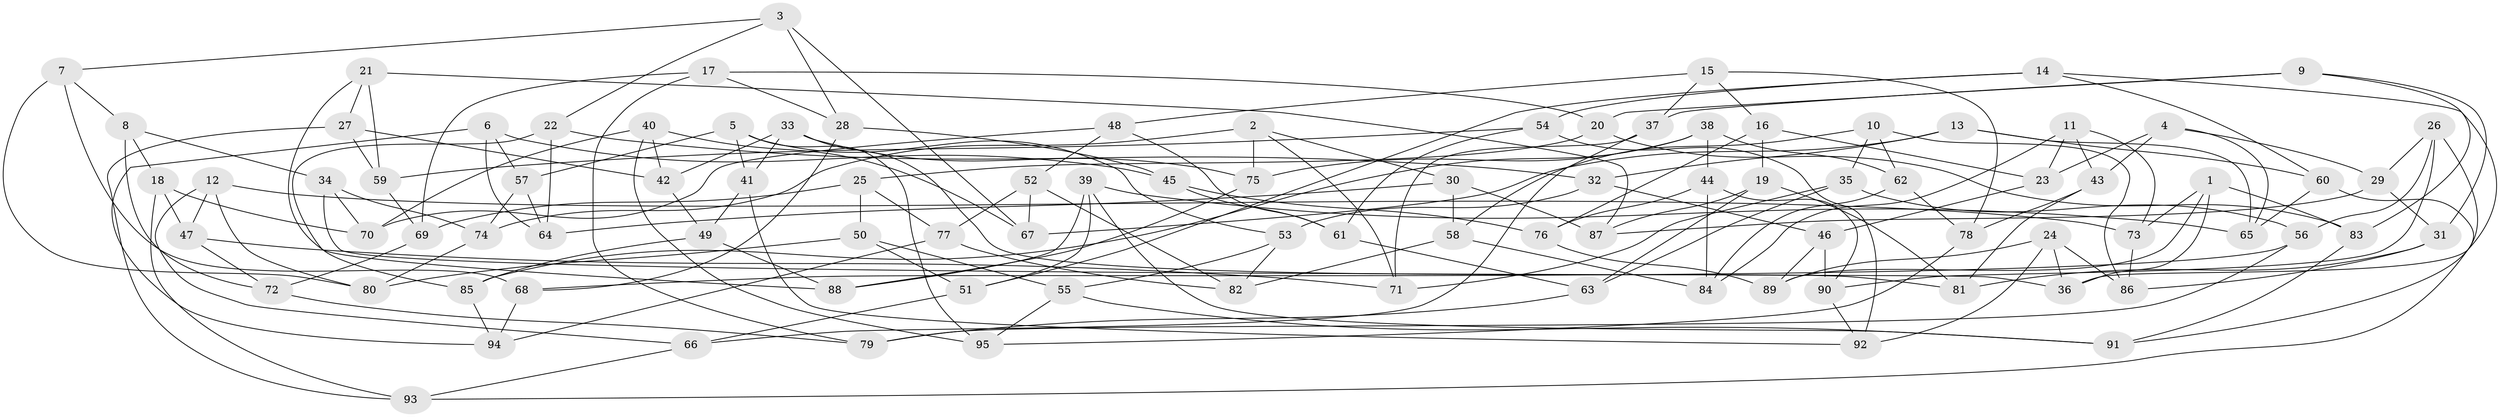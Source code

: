 // Generated by graph-tools (version 1.1) at 2025/16/03/09/25 04:16:12]
// undirected, 95 vertices, 190 edges
graph export_dot {
graph [start="1"]
  node [color=gray90,style=filled];
  1;
  2;
  3;
  4;
  5;
  6;
  7;
  8;
  9;
  10;
  11;
  12;
  13;
  14;
  15;
  16;
  17;
  18;
  19;
  20;
  21;
  22;
  23;
  24;
  25;
  26;
  27;
  28;
  29;
  30;
  31;
  32;
  33;
  34;
  35;
  36;
  37;
  38;
  39;
  40;
  41;
  42;
  43;
  44;
  45;
  46;
  47;
  48;
  49;
  50;
  51;
  52;
  53;
  54;
  55;
  56;
  57;
  58;
  59;
  60;
  61;
  62;
  63;
  64;
  65;
  66;
  67;
  68;
  69;
  70;
  71;
  72;
  73;
  74;
  75;
  76;
  77;
  78;
  79;
  80;
  81;
  82;
  83;
  84;
  85;
  86;
  87;
  88;
  89;
  90;
  91;
  92;
  93;
  94;
  95;
  1 -- 73;
  1 -- 36;
  1 -- 89;
  1 -- 83;
  2 -- 75;
  2 -- 30;
  2 -- 71;
  2 -- 74;
  3 -- 22;
  3 -- 7;
  3 -- 28;
  3 -- 67;
  4 -- 29;
  4 -- 65;
  4 -- 43;
  4 -- 23;
  5 -- 95;
  5 -- 53;
  5 -- 57;
  5 -- 41;
  6 -- 94;
  6 -- 57;
  6 -- 64;
  6 -- 45;
  7 -- 68;
  7 -- 80;
  7 -- 8;
  8 -- 72;
  8 -- 34;
  8 -- 18;
  9 -- 37;
  9 -- 31;
  9 -- 20;
  9 -- 83;
  10 -- 35;
  10 -- 58;
  10 -- 62;
  10 -- 86;
  11 -- 84;
  11 -- 23;
  11 -- 43;
  11 -- 73;
  12 -- 66;
  12 -- 47;
  12 -- 73;
  12 -- 80;
  13 -- 65;
  13 -- 32;
  13 -- 60;
  13 -- 67;
  14 -- 36;
  14 -- 60;
  14 -- 51;
  14 -- 54;
  15 -- 48;
  15 -- 37;
  15 -- 16;
  15 -- 78;
  16 -- 76;
  16 -- 19;
  16 -- 23;
  17 -- 69;
  17 -- 79;
  17 -- 20;
  17 -- 28;
  18 -- 70;
  18 -- 93;
  18 -- 47;
  19 -- 63;
  19 -- 87;
  19 -- 81;
  20 -- 25;
  20 -- 83;
  21 -- 88;
  21 -- 27;
  21 -- 87;
  21 -- 59;
  22 -- 32;
  22 -- 64;
  22 -- 85;
  23 -- 46;
  24 -- 36;
  24 -- 92;
  24 -- 89;
  24 -- 86;
  25 -- 77;
  25 -- 69;
  25 -- 50;
  26 -- 91;
  26 -- 29;
  26 -- 56;
  26 -- 90;
  27 -- 93;
  27 -- 42;
  27 -- 59;
  28 -- 68;
  28 -- 45;
  29 -- 87;
  29 -- 31;
  30 -- 58;
  30 -- 64;
  30 -- 87;
  31 -- 86;
  31 -- 81;
  32 -- 53;
  32 -- 46;
  33 -- 42;
  33 -- 81;
  33 -- 41;
  33 -- 75;
  34 -- 36;
  34 -- 70;
  34 -- 74;
  35 -- 71;
  35 -- 63;
  35 -- 56;
  37 -- 71;
  37 -- 66;
  38 -- 75;
  38 -- 85;
  38 -- 44;
  38 -- 62;
  39 -- 88;
  39 -- 91;
  39 -- 65;
  39 -- 51;
  40 -- 67;
  40 -- 70;
  40 -- 95;
  40 -- 42;
  41 -- 49;
  41 -- 92;
  42 -- 49;
  43 -- 78;
  43 -- 81;
  44 -- 76;
  44 -- 84;
  44 -- 90;
  45 -- 61;
  45 -- 76;
  46 -- 90;
  46 -- 89;
  47 -- 72;
  47 -- 71;
  48 -- 70;
  48 -- 52;
  48 -- 61;
  49 -- 88;
  49 -- 85;
  50 -- 55;
  50 -- 51;
  50 -- 80;
  51 -- 66;
  52 -- 82;
  52 -- 67;
  52 -- 77;
  53 -- 55;
  53 -- 82;
  54 -- 59;
  54 -- 61;
  54 -- 92;
  55 -- 91;
  55 -- 95;
  56 -- 79;
  56 -- 68;
  57 -- 74;
  57 -- 64;
  58 -- 84;
  58 -- 82;
  59 -- 69;
  60 -- 65;
  60 -- 93;
  61 -- 63;
  62 -- 84;
  62 -- 78;
  63 -- 79;
  66 -- 93;
  68 -- 94;
  69 -- 72;
  72 -- 79;
  73 -- 86;
  74 -- 80;
  75 -- 88;
  76 -- 89;
  77 -- 94;
  77 -- 82;
  78 -- 95;
  83 -- 91;
  85 -- 94;
  90 -- 92;
}
